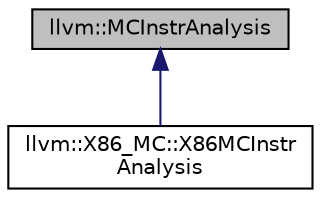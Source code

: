 digraph "llvm::MCInstrAnalysis"
{
 // LATEX_PDF_SIZE
  bgcolor="transparent";
  edge [fontname="Helvetica",fontsize="10",labelfontname="Helvetica",labelfontsize="10"];
  node [fontname="Helvetica",fontsize="10",shape=record];
  Node1 [label="llvm::MCInstrAnalysis",height=0.2,width=0.4,color="black", fillcolor="grey75", style="filled", fontcolor="black",tooltip=" "];
  Node1 -> Node2 [dir="back",color="midnightblue",fontsize="10",style="solid",fontname="Helvetica"];
  Node2 [label="llvm::X86_MC::X86MCInstr\lAnalysis",height=0.2,width=0.4,color="black",URL="$classllvm_1_1X86__MC_1_1X86MCInstrAnalysis.html",tooltip=" "];
}
